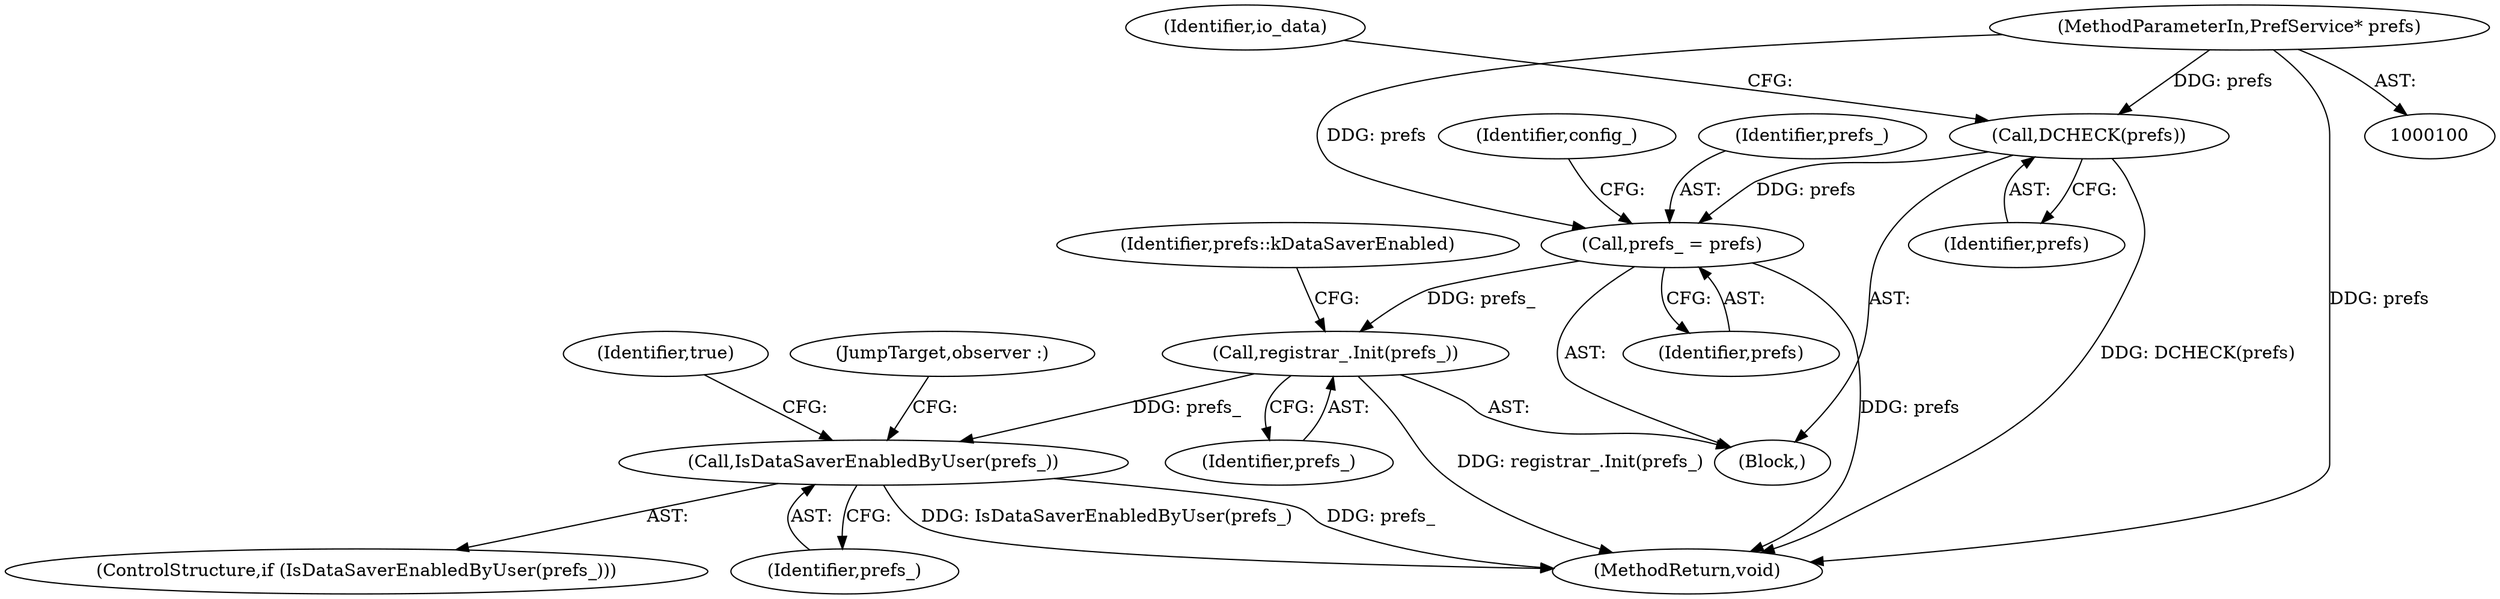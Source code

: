 digraph "0_Chrome_c995d4fe5e96f4d6d4a88b7867279b08e72d2579_4@pointer" {
"1000115" [label="(Call,prefs_ = prefs)"];
"1000107" [label="(Call,DCHECK(prefs))"];
"1000101" [label="(MethodParameterIn,PrefService* prefs)"];
"1000128" [label="(Call,registrar_.Init(prefs_))"];
"1000138" [label="(Call,IsDataSaverEnabledByUser(prefs_))"];
"1000107" [label="(Call,DCHECK(prefs))"];
"1000108" [label="(Identifier,prefs)"];
"1000116" [label="(Identifier,prefs_)"];
"1000137" [label="(ControlStructure,if (IsDataSaverEnabledByUser(prefs_)))"];
"1000131" [label="(Identifier,prefs::kDataSaverEnabled)"];
"1000115" [label="(Call,prefs_ = prefs)"];
"1000110" [label="(Identifier,io_data)"];
"1000142" [label="(Identifier,true)"];
"1000139" [label="(Identifier,prefs_)"];
"1000128" [label="(Call,registrar_.Init(prefs_))"];
"1000119" [label="(Identifier,config_)"];
"1000117" [label="(Identifier,prefs)"];
"1000143" [label="(JumpTarget,observer :)"];
"1000138" [label="(Call,IsDataSaverEnabledByUser(prefs_))"];
"1000104" [label="(Block,)"];
"1000145" [label="(MethodReturn,void)"];
"1000129" [label="(Identifier,prefs_)"];
"1000101" [label="(MethodParameterIn,PrefService* prefs)"];
"1000115" -> "1000104"  [label="AST: "];
"1000115" -> "1000117"  [label="CFG: "];
"1000116" -> "1000115"  [label="AST: "];
"1000117" -> "1000115"  [label="AST: "];
"1000119" -> "1000115"  [label="CFG: "];
"1000115" -> "1000145"  [label="DDG: prefs"];
"1000107" -> "1000115"  [label="DDG: prefs"];
"1000101" -> "1000115"  [label="DDG: prefs"];
"1000115" -> "1000128"  [label="DDG: prefs_"];
"1000107" -> "1000104"  [label="AST: "];
"1000107" -> "1000108"  [label="CFG: "];
"1000108" -> "1000107"  [label="AST: "];
"1000110" -> "1000107"  [label="CFG: "];
"1000107" -> "1000145"  [label="DDG: DCHECK(prefs)"];
"1000101" -> "1000107"  [label="DDG: prefs"];
"1000101" -> "1000100"  [label="AST: "];
"1000101" -> "1000145"  [label="DDG: prefs"];
"1000128" -> "1000104"  [label="AST: "];
"1000128" -> "1000129"  [label="CFG: "];
"1000129" -> "1000128"  [label="AST: "];
"1000131" -> "1000128"  [label="CFG: "];
"1000128" -> "1000145"  [label="DDG: registrar_.Init(prefs_)"];
"1000128" -> "1000138"  [label="DDG: prefs_"];
"1000138" -> "1000137"  [label="AST: "];
"1000138" -> "1000139"  [label="CFG: "];
"1000139" -> "1000138"  [label="AST: "];
"1000142" -> "1000138"  [label="CFG: "];
"1000143" -> "1000138"  [label="CFG: "];
"1000138" -> "1000145"  [label="DDG: prefs_"];
"1000138" -> "1000145"  [label="DDG: IsDataSaverEnabledByUser(prefs_)"];
}
